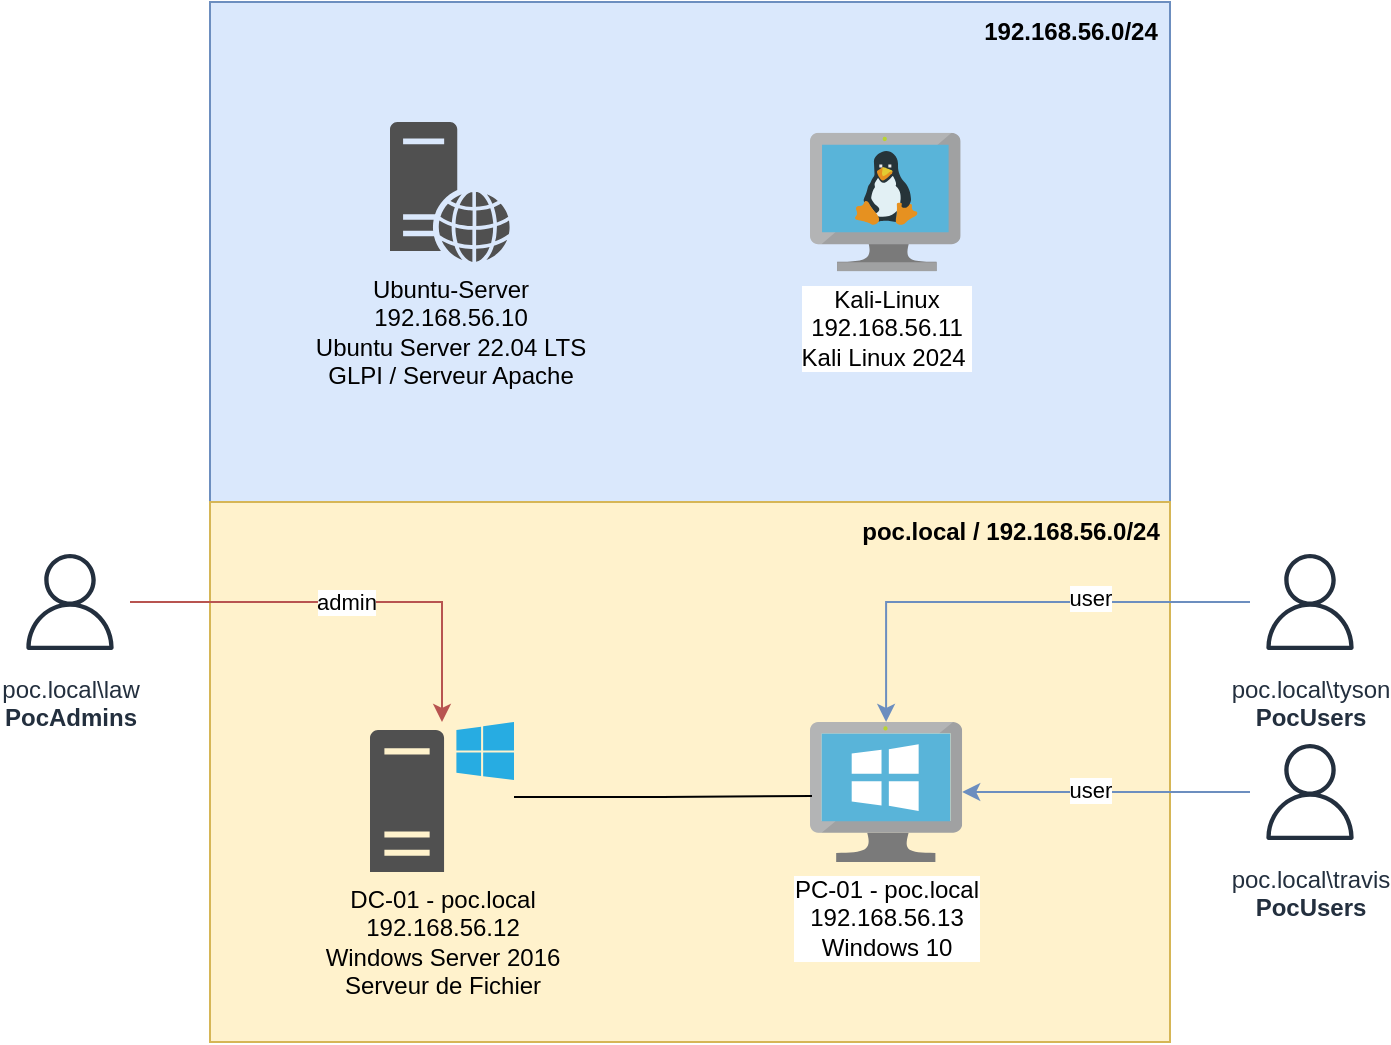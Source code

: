 <mxfile version="24.4.8" type="device">
  <diagram name="Page-1" id="f_Ob4USIwB34JZyOe8H8">
    <mxGraphModel dx="1434" dy="832" grid="1" gridSize="10" guides="1" tooltips="1" connect="1" arrows="1" fold="1" page="1" pageScale="1" pageWidth="850" pageHeight="1100" math="0" shadow="0">
      <root>
        <mxCell id="0" />
        <mxCell id="1" parent="0" />
        <mxCell id="zhX5IbNrJyvcIopZCmzf-30" value="" style="rounded=0;whiteSpace=wrap;html=1;fillColor=#dae8fc;strokeColor=#6c8ebf;" vertex="1" parent="1">
          <mxGeometry x="190" y="90" width="480" height="520" as="geometry" />
        </mxCell>
        <mxCell id="zhX5IbNrJyvcIopZCmzf-21" value="" style="rounded=0;whiteSpace=wrap;html=1;fillColor=#fff2cc;strokeColor=#d6b656;" vertex="1" parent="1">
          <mxGeometry x="190" y="340" width="480" height="270" as="geometry" />
        </mxCell>
        <mxCell id="zhX5IbNrJyvcIopZCmzf-2" value="DC-01 - poc.local&lt;div&gt;192.168.56.12&lt;/div&gt;&lt;div&gt;Windows Server 2016&lt;/div&gt;&lt;div&gt;Serveur de Fichier&lt;/div&gt;" style="sketch=0;pointerEvents=1;shadow=0;dashed=0;html=1;strokeColor=none;fillColor=#505050;labelPosition=center;verticalLabelPosition=bottom;verticalAlign=top;outlineConnect=0;align=center;shape=mxgraph.office.servers.windows_server;" vertex="1" parent="1">
          <mxGeometry x="270" y="450" width="72" height="75" as="geometry" />
        </mxCell>
        <mxCell id="zhX5IbNrJyvcIopZCmzf-4" value="PC-01 - poc.local&lt;div&gt;&lt;span style=&quot;background-color: rgb(255, 255, 255);&quot;&gt;192.168.56.13&lt;/span&gt;&lt;/div&gt;&lt;div&gt;&lt;span style=&quot;background-color: rgb(255, 255, 255);&quot;&gt;Windows 10&lt;/span&gt;&lt;/div&gt;" style="image;sketch=0;aspect=fixed;html=1;points=[];align=center;fontSize=12;image=img/lib/mscae/VirtualMachineWindows.svg;" vertex="1" parent="1">
          <mxGeometry x="490" y="450" width="76.09" height="70" as="geometry" />
        </mxCell>
        <mxCell id="zhX5IbNrJyvcIopZCmzf-15" style="edgeStyle=orthogonalEdgeStyle;rounded=0;orthogonalLoop=1;jettySize=auto;html=1;fillColor=#f8cecc;strokeColor=#b85450;" edge="1" parent="1" source="zhX5IbNrJyvcIopZCmzf-10" target="zhX5IbNrJyvcIopZCmzf-2">
          <mxGeometry relative="1" as="geometry" />
        </mxCell>
        <mxCell id="zhX5IbNrJyvcIopZCmzf-22" value="admin" style="edgeLabel;html=1;align=center;verticalAlign=middle;resizable=0;points=[];" vertex="1" connectable="0" parent="zhX5IbNrJyvcIopZCmzf-15">
          <mxGeometry y="-2" relative="1" as="geometry">
            <mxPoint y="-2" as="offset" />
          </mxGeometry>
        </mxCell>
        <mxCell id="zhX5IbNrJyvcIopZCmzf-10" value="poc.local\law&lt;div&gt;&lt;b&gt;PocAdmins&lt;/b&gt;&lt;/div&gt;" style="sketch=0;outlineConnect=0;fontColor=#232F3E;gradientColor=none;strokeColor=#232F3E;fillColor=#ffffff;dashed=0;verticalLabelPosition=bottom;verticalAlign=top;align=center;html=1;fontSize=12;fontStyle=0;aspect=fixed;shape=mxgraph.aws4.resourceIcon;resIcon=mxgraph.aws4.user;" vertex="1" parent="1">
          <mxGeometry x="90" y="360" width="60" height="60" as="geometry" />
        </mxCell>
        <mxCell id="zhX5IbNrJyvcIopZCmzf-18" style="edgeStyle=orthogonalEdgeStyle;rounded=0;orthogonalLoop=1;jettySize=auto;html=1;fillColor=#dae8fc;strokeColor=#6c8ebf;" edge="1" parent="1" source="zhX5IbNrJyvcIopZCmzf-16" target="zhX5IbNrJyvcIopZCmzf-4">
          <mxGeometry relative="1" as="geometry" />
        </mxCell>
        <mxCell id="zhX5IbNrJyvcIopZCmzf-23" value="user" style="edgeLabel;html=1;align=center;verticalAlign=middle;resizable=0;points=[];" vertex="1" connectable="0" parent="zhX5IbNrJyvcIopZCmzf-18">
          <mxGeometry x="-0.421" y="-2" relative="1" as="geometry">
            <mxPoint x="-10" as="offset" />
          </mxGeometry>
        </mxCell>
        <mxCell id="zhX5IbNrJyvcIopZCmzf-16" value="poc.local\tyson&lt;div&gt;&lt;b&gt;PocUsers&lt;/b&gt;&lt;/div&gt;" style="sketch=0;outlineConnect=0;fontColor=#232F3E;gradientColor=none;strokeColor=#232F3E;fillColor=#ffffff;dashed=0;verticalLabelPosition=bottom;verticalAlign=top;align=center;html=1;fontSize=12;fontStyle=0;aspect=fixed;shape=mxgraph.aws4.resourceIcon;resIcon=mxgraph.aws4.user;" vertex="1" parent="1">
          <mxGeometry x="710" y="360" width="60" height="60" as="geometry" />
        </mxCell>
        <mxCell id="zhX5IbNrJyvcIopZCmzf-19" style="edgeStyle=orthogonalEdgeStyle;rounded=0;orthogonalLoop=1;jettySize=auto;html=1;fillColor=#dae8fc;strokeColor=#6c8ebf;" edge="1" parent="1" source="zhX5IbNrJyvcIopZCmzf-17" target="zhX5IbNrJyvcIopZCmzf-4">
          <mxGeometry relative="1" as="geometry" />
        </mxCell>
        <mxCell id="zhX5IbNrJyvcIopZCmzf-24" value="user" style="edgeLabel;html=1;align=center;verticalAlign=middle;resizable=0;points=[];" vertex="1" connectable="0" parent="zhX5IbNrJyvcIopZCmzf-19">
          <mxGeometry x="0.112" y="4" relative="1" as="geometry">
            <mxPoint y="-5" as="offset" />
          </mxGeometry>
        </mxCell>
        <mxCell id="zhX5IbNrJyvcIopZCmzf-17" value="poc.local\travis&lt;div&gt;&lt;b&gt;PocUsers&lt;/b&gt;&lt;/div&gt;" style="sketch=0;outlineConnect=0;fontColor=#232F3E;gradientColor=none;strokeColor=#232F3E;fillColor=#ffffff;dashed=0;verticalLabelPosition=bottom;verticalAlign=top;align=center;html=1;fontSize=12;fontStyle=0;aspect=fixed;shape=mxgraph.aws4.resourceIcon;resIcon=mxgraph.aws4.user;" vertex="1" parent="1">
          <mxGeometry x="710" y="455" width="60" height="60" as="geometry" />
        </mxCell>
        <mxCell id="zhX5IbNrJyvcIopZCmzf-20" style="edgeStyle=orthogonalEdgeStyle;rounded=0;orthogonalLoop=1;jettySize=auto;html=1;entryX=0.013;entryY=0.529;entryDx=0;entryDy=0;entryPerimeter=0;endArrow=none;endFill=0;" edge="1" parent="1" source="zhX5IbNrJyvcIopZCmzf-2" target="zhX5IbNrJyvcIopZCmzf-4">
          <mxGeometry relative="1" as="geometry" />
        </mxCell>
        <mxCell id="zhX5IbNrJyvcIopZCmzf-25" value="Ubuntu-Server&lt;div&gt;192.168.56.10&lt;/div&gt;&lt;div&gt;Ubuntu Server 22.04 LTS&lt;/div&gt;&lt;div&gt;GLPI / Serveur Apache&lt;/div&gt;" style="sketch=0;pointerEvents=1;shadow=0;dashed=0;html=1;strokeColor=none;fillColor=#505050;labelPosition=center;verticalLabelPosition=bottom;verticalAlign=top;outlineConnect=0;align=center;shape=mxgraph.office.servers.web_server;" vertex="1" parent="1">
          <mxGeometry x="280" y="150" width="60" height="70" as="geometry" />
        </mxCell>
        <mxCell id="zhX5IbNrJyvcIopZCmzf-26" value="Kali-Linux&lt;div&gt;192.168.56.11&lt;/div&gt;&lt;div&gt;Kali Linux 2024&amp;nbsp;&lt;/div&gt;" style="image;sketch=0;aspect=fixed;html=1;points=[];align=center;fontSize=12;image=img/lib/mscae/VM_Linux.svg;" vertex="1" parent="1">
          <mxGeometry x="490" y="155.35" width="75.33" height="69.3" as="geometry" />
        </mxCell>
        <mxCell id="zhX5IbNrJyvcIopZCmzf-28" value="&lt;b&gt;poc.local / 192.168.56.0/24&lt;/b&gt;" style="text;html=1;align=center;verticalAlign=middle;resizable=0;points=[];autosize=1;strokeColor=none;fillColor=none;" vertex="1" parent="1">
          <mxGeometry x="505" y="340" width="170" height="30" as="geometry" />
        </mxCell>
        <mxCell id="zhX5IbNrJyvcIopZCmzf-31" value="&lt;b&gt;192.168.56.0/24&lt;/b&gt;" style="text;html=1;align=center;verticalAlign=middle;resizable=0;points=[];autosize=1;strokeColor=none;fillColor=none;" vertex="1" parent="1">
          <mxGeometry x="565" y="90" width="110" height="30" as="geometry" />
        </mxCell>
      </root>
    </mxGraphModel>
  </diagram>
</mxfile>

